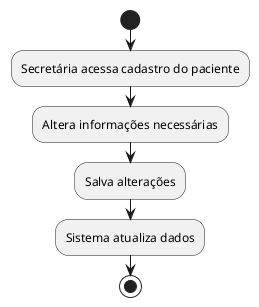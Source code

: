 @startuml
start
:Secretária acessa cadastro do paciente;
:Altera informações necessárias;
:Salva alterações;
:Sistema atualiza dados;
stop
@enduml
